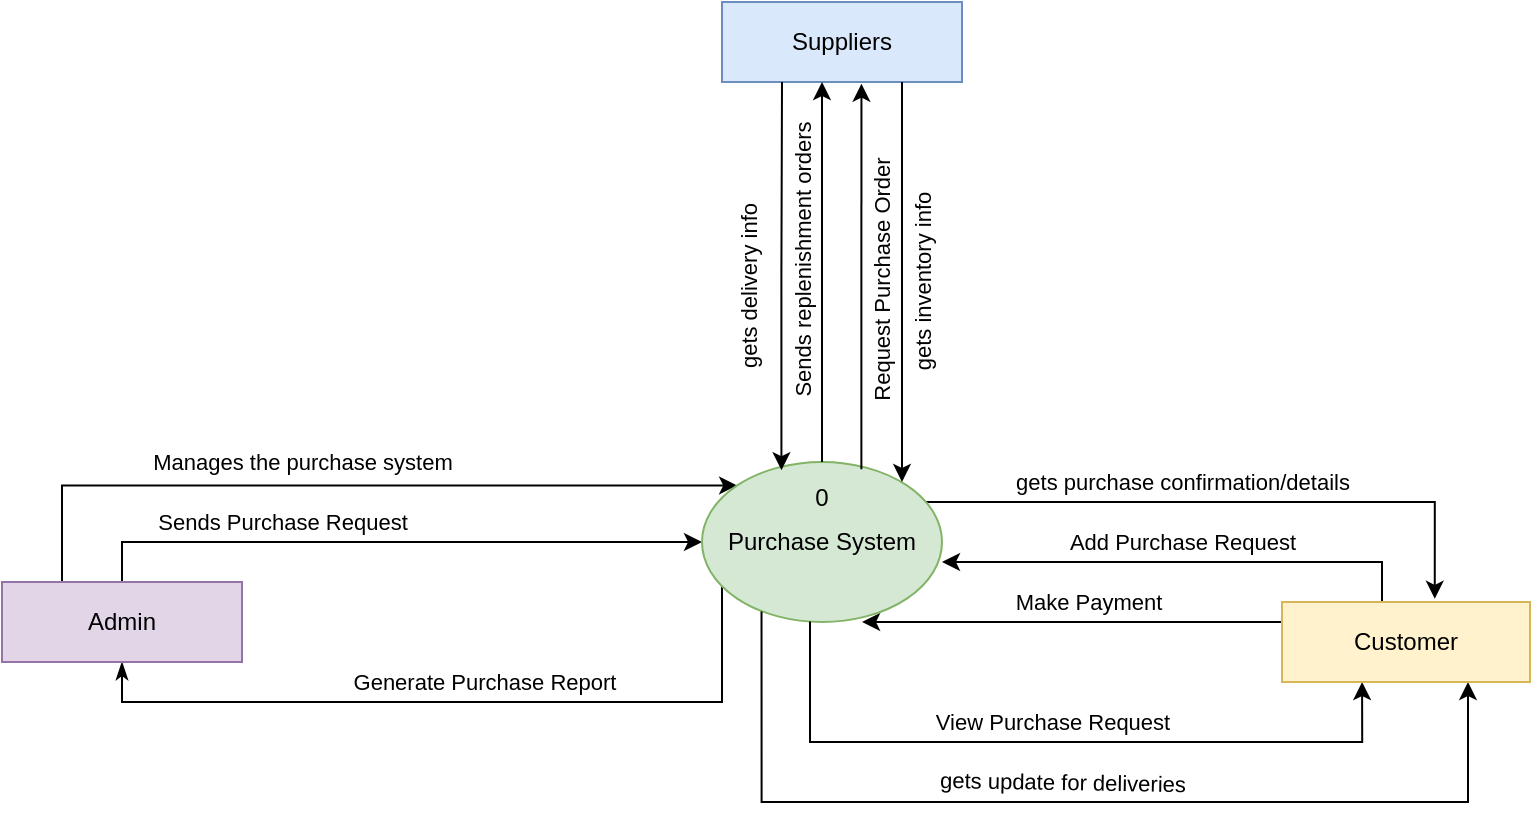 <mxfile version="26.0.4">
  <diagram name="Page-1" id="KsMS1d0f8FCQScb07xmZ">
    <mxGraphModel dx="719" dy="390" grid="1" gridSize="10" guides="1" tooltips="1" connect="1" arrows="1" fold="1" page="1" pageScale="1" pageWidth="827" pageHeight="1169" math="0" shadow="0">
      <root>
        <mxCell id="0" />
        <mxCell id="1" parent="0" />
        <mxCell id="XOZVNckXf9WFqRaCFHXm-7" style="edgeStyle=orthogonalEdgeStyle;rounded=0;orthogonalLoop=1;jettySize=auto;html=1;entryX=0;entryY=0.5;entryDx=0;entryDy=0;" parent="1" source="XOZVNckXf9WFqRaCFHXm-1" target="XOZVNckXf9WFqRaCFHXm-5" edge="1">
          <mxGeometry relative="1" as="geometry">
            <Array as="points">
              <mxPoint x="100" y="500" />
              <mxPoint x="380" y="500" />
            </Array>
          </mxGeometry>
        </mxCell>
        <mxCell id="XOZVNckXf9WFqRaCFHXm-8" value="Sends Purchase Request" style="edgeLabel;html=1;align=center;verticalAlign=middle;resizable=0;points=[];" parent="XOZVNckXf9WFqRaCFHXm-7" vertex="1" connectable="0">
          <mxGeometry x="0.075" y="-2" relative="1" as="geometry">
            <mxPoint x="-67" y="-12" as="offset" />
          </mxGeometry>
        </mxCell>
        <mxCell id="XOZVNckXf9WFqRaCFHXm-9" style="edgeStyle=orthogonalEdgeStyle;rounded=0;orthogonalLoop=1;jettySize=auto;html=1;entryX=0.5;entryY=1;entryDx=0;entryDy=0;endArrow=none;endFill=0;startArrow=classicThin;startFill=1;" parent="1" source="XOZVNckXf9WFqRaCFHXm-1" target="XOZVNckXf9WFqRaCFHXm-5" edge="1">
          <mxGeometry relative="1" as="geometry">
            <Array as="points">
              <mxPoint x="100" y="580" />
              <mxPoint x="400" y="580" />
              <mxPoint x="400" y="520" />
              <mxPoint x="450" y="520" />
            </Array>
          </mxGeometry>
        </mxCell>
        <mxCell id="XOZVNckXf9WFqRaCFHXm-10" value="Generate Purchase Report" style="edgeLabel;html=1;align=center;verticalAlign=middle;resizable=0;points=[];" parent="XOZVNckXf9WFqRaCFHXm-9" vertex="1" connectable="0">
          <mxGeometry x="-0.109" y="-2" relative="1" as="geometry">
            <mxPoint y="-12" as="offset" />
          </mxGeometry>
        </mxCell>
        <mxCell id="XOZVNckXf9WFqRaCFHXm-11" style="edgeStyle=orthogonalEdgeStyle;rounded=0;orthogonalLoop=1;jettySize=auto;html=1;exitX=0.25;exitY=0;exitDx=0;exitDy=0;entryX=0;entryY=0;entryDx=0;entryDy=0;" parent="1" source="XOZVNckXf9WFqRaCFHXm-1" target="XOZVNckXf9WFqRaCFHXm-5" edge="1">
          <mxGeometry relative="1" as="geometry" />
        </mxCell>
        <mxCell id="XOZVNckXf9WFqRaCFHXm-12" value="Manages the purchase system" style="edgeLabel;html=1;align=center;verticalAlign=middle;resizable=0;points=[];" parent="XOZVNckXf9WFqRaCFHXm-11" vertex="1" connectable="0">
          <mxGeometry x="0.155" y="5" relative="1" as="geometry">
            <mxPoint x="-55" y="-7" as="offset" />
          </mxGeometry>
        </mxCell>
        <mxCell id="XOZVNckXf9WFqRaCFHXm-1" value="Admin" style="rounded=0;whiteSpace=wrap;html=1;fillColor=#e1d5e7;strokeColor=#9673a6;" parent="1" vertex="1">
          <mxGeometry x="40" y="520" width="120" height="40" as="geometry" />
        </mxCell>
        <mxCell id="XOZVNckXf9WFqRaCFHXm-2" value="Suppliers" style="whiteSpace=wrap;html=1;fillColor=#dae8fc;strokeColor=#6c8ebf;" parent="1" vertex="1">
          <mxGeometry x="400" y="230" width="120" height="40" as="geometry" />
        </mxCell>
        <mxCell id="XOZVNckXf9WFqRaCFHXm-13" style="edgeStyle=orthogonalEdgeStyle;rounded=0;orthogonalLoop=1;jettySize=auto;html=1;entryX=0.667;entryY=1;entryDx=0;entryDy=0;entryPerimeter=0;exitX=0;exitY=0.75;exitDx=0;exitDy=0;" parent="1" source="w30WI2ZNBRm4bThxyG1q-1" target="XOZVNckXf9WFqRaCFHXm-5" edge="1">
          <mxGeometry relative="1" as="geometry">
            <mxPoint x="458" y="550" as="targetPoint" />
            <Array as="points">
              <mxPoint x="680" y="540" />
            </Array>
            <mxPoint x="470" y="730" as="sourcePoint" />
          </mxGeometry>
        </mxCell>
        <mxCell id="XOZVNckXf9WFqRaCFHXm-14" value="Make Payment" style="edgeLabel;html=1;align=center;verticalAlign=middle;resizable=0;points=[];rotation=0;" parent="XOZVNckXf9WFqRaCFHXm-13" vertex="1" connectable="0">
          <mxGeometry x="-0.066" y="-2" relative="1" as="geometry">
            <mxPoint x="-10" y="-8" as="offset" />
          </mxGeometry>
        </mxCell>
        <mxCell id="XOZVNckXf9WFqRaCFHXm-16" value="gets purchase confirmation/details" style="edgeLabel;html=1;align=center;verticalAlign=middle;resizable=0;points=[];rotation=0;" parent="XOZVNckXf9WFqRaCFHXm-13" vertex="1" connectable="0">
          <mxGeometry x="-0.066" y="-2" relative="1" as="geometry">
            <mxPoint x="37" y="-68" as="offset" />
          </mxGeometry>
        </mxCell>
        <mxCell id="XOZVNckXf9WFqRaCFHXm-21" value="gets update for deliveries" style="edgeLabel;html=1;align=center;verticalAlign=middle;resizable=0;points=[];rotation=1;" parent="XOZVNckXf9WFqRaCFHXm-13" vertex="1" connectable="0">
          <mxGeometry x="-0.066" y="-2" relative="1" as="geometry">
            <mxPoint x="-23" y="82" as="offset" />
          </mxGeometry>
        </mxCell>
        <mxCell id="XOZVNckXf9WFqRaCFHXm-15" style="edgeStyle=orthogonalEdgeStyle;rounded=0;orthogonalLoop=1;jettySize=auto;html=1;entryX=0.616;entryY=-0.04;entryDx=0;entryDy=0;entryPerimeter=0;" parent="1" source="XOZVNckXf9WFqRaCFHXm-5" target="w30WI2ZNBRm4bThxyG1q-1" edge="1">
          <mxGeometry relative="1" as="geometry">
            <Array as="points">
              <mxPoint x="756" y="480" />
            </Array>
            <mxPoint x="500" y="731" as="targetPoint" />
          </mxGeometry>
        </mxCell>
        <mxCell id="XOZVNckXf9WFqRaCFHXm-5" value="Purchase System" style="ellipse;whiteSpace=wrap;html=1;fillColor=#d5e8d4;strokeColor=#82b366;" parent="1" vertex="1">
          <mxGeometry x="390" y="460" width="120" height="80" as="geometry" />
        </mxCell>
        <mxCell id="XOZVNckXf9WFqRaCFHXm-6" value="0&lt;div&gt;&lt;br&gt;&lt;/div&gt;" style="text;html=1;align=center;verticalAlign=middle;whiteSpace=wrap;rounded=0;" parent="1" vertex="1">
          <mxGeometry x="420" y="470" width="60" height="30" as="geometry" />
        </mxCell>
        <mxCell id="XOZVNckXf9WFqRaCFHXm-19" style="edgeStyle=orthogonalEdgeStyle;rounded=0;orthogonalLoop=1;jettySize=auto;html=1;entryX=0.75;entryY=1;entryDx=0;entryDy=0;exitX=0.248;exitY=0.935;exitDx=0;exitDy=0;exitPerimeter=0;" parent="1" source="XOZVNckXf9WFqRaCFHXm-5" target="w30WI2ZNBRm4bThxyG1q-1" edge="1">
          <mxGeometry relative="1" as="geometry">
            <mxPoint x="420" y="540" as="sourcePoint" />
            <mxPoint x="420.056" y="730" as="targetPoint" />
            <Array as="points">
              <mxPoint x="420" y="630" />
              <mxPoint x="773" y="630" />
            </Array>
          </mxGeometry>
        </mxCell>
        <mxCell id="XOZVNckXf9WFqRaCFHXm-26" style="edgeStyle=orthogonalEdgeStyle;rounded=0;orthogonalLoop=1;jettySize=auto;html=1;endArrow=none;endFill=0;startArrow=classic;startFill=1;" parent="1" source="XOZVNckXf9WFqRaCFHXm-2" edge="1">
          <mxGeometry relative="1" as="geometry">
            <mxPoint x="450" y="460" as="targetPoint" />
            <Array as="points">
              <mxPoint x="450" y="460" />
            </Array>
          </mxGeometry>
        </mxCell>
        <mxCell id="Jl8fDuai5or8B1kLsFLQ-11" value="Sends replenishment orders" style="edgeLabel;html=1;align=center;verticalAlign=middle;resizable=0;points=[];rotation=-90;" parent="XOZVNckXf9WFqRaCFHXm-26" vertex="1" connectable="0">
          <mxGeometry x="-0.061" relative="1" as="geometry">
            <mxPoint x="-10" as="offset" />
          </mxGeometry>
        </mxCell>
        <mxCell id="XOZVNckXf9WFqRaCFHXm-31" style="edgeStyle=orthogonalEdgeStyle;rounded=0;orthogonalLoop=1;jettySize=auto;html=1;entryX=0.415;entryY=1.051;entryDx=0;entryDy=0;entryPerimeter=0;exitX=0.331;exitY=0.051;exitDx=0;exitDy=0;exitPerimeter=0;endArrow=none;endFill=0;startArrow=classic;startFill=1;" parent="1" source="XOZVNckXf9WFqRaCFHXm-5" edge="1">
          <mxGeometry relative="1" as="geometry">
            <mxPoint x="430.2" y="457.96" as="sourcePoint" />
            <mxPoint x="430.0" y="270.0" as="targetPoint" />
          </mxGeometry>
        </mxCell>
        <mxCell id="Jl8fDuai5or8B1kLsFLQ-13" value="gets delivery info" style="edgeLabel;html=1;align=center;verticalAlign=middle;resizable=0;points=[];rotation=-90;" parent="XOZVNckXf9WFqRaCFHXm-31" vertex="1" connectable="0">
          <mxGeometry x="-0.063" y="-1" relative="1" as="geometry">
            <mxPoint x="-17" as="offset" />
          </mxGeometry>
        </mxCell>
        <mxCell id="XOZVNckXf9WFqRaCFHXm-33" style="edgeStyle=orthogonalEdgeStyle;rounded=0;orthogonalLoop=1;jettySize=auto;html=1;entryX=0.75;entryY=1;entryDx=0;entryDy=0;startArrow=classic;startFill=1;endArrow=none;endFill=0;" parent="1" target="XOZVNckXf9WFqRaCFHXm-2" edge="1">
          <mxGeometry relative="1" as="geometry">
            <mxPoint x="490" y="470" as="sourcePoint" />
            <mxPoint x="494.0" y="281.36" as="targetPoint" />
            <Array as="points">
              <mxPoint x="490" y="370" />
              <mxPoint x="490" y="370" />
            </Array>
          </mxGeometry>
        </mxCell>
        <mxCell id="Jl8fDuai5or8B1kLsFLQ-12" value="gets inventory info" style="edgeLabel;html=1;align=center;verticalAlign=middle;resizable=0;points=[];rotation=-90;" parent="XOZVNckXf9WFqRaCFHXm-33" vertex="1" connectable="0">
          <mxGeometry x="-0.042" relative="1" as="geometry">
            <mxPoint x="10" y="-4" as="offset" />
          </mxGeometry>
        </mxCell>
        <mxCell id="Jl8fDuai5or8B1kLsFLQ-1" style="edgeStyle=orthogonalEdgeStyle;rounded=0;orthogonalLoop=1;jettySize=auto;html=1;entryX=1.013;entryY=0.595;entryDx=0;entryDy=0;entryPerimeter=0;exitX=0;exitY=0;exitDx=0;exitDy=0;" parent="1" source="w30WI2ZNBRm4bThxyG1q-1" edge="1">
          <mxGeometry relative="1" as="geometry">
            <mxPoint x="518.44" y="762.4" as="sourcePoint" />
            <mxPoint x="510.0" y="510.0" as="targetPoint" />
            <Array as="points">
              <mxPoint x="730" y="530" />
              <mxPoint x="730" y="510" />
            </Array>
          </mxGeometry>
        </mxCell>
        <mxCell id="Jl8fDuai5or8B1kLsFLQ-2" value="Add Purchase Request" style="edgeLabel;html=1;align=center;verticalAlign=middle;resizable=0;points=[];rotation=0;" parent="Jl8fDuai5or8B1kLsFLQ-1" vertex="1" connectable="0">
          <mxGeometry x="-0.252" relative="1" as="geometry">
            <mxPoint x="-62" y="-10" as="offset" />
          </mxGeometry>
        </mxCell>
        <mxCell id="Jl8fDuai5or8B1kLsFLQ-3" style="edgeStyle=orthogonalEdgeStyle;rounded=0;orthogonalLoop=1;jettySize=auto;html=1;entryX=0.323;entryY=1;entryDx=0;entryDy=0;entryPerimeter=0;" parent="1" source="XOZVNckXf9WFqRaCFHXm-5" target="w30WI2ZNBRm4bThxyG1q-1" edge="1">
          <mxGeometry relative="1" as="geometry">
            <Array as="points">
              <mxPoint x="444" y="600" />
              <mxPoint x="720" y="600" />
            </Array>
            <mxPoint x="720" y="580" as="targetPoint" />
          </mxGeometry>
        </mxCell>
        <mxCell id="Jl8fDuai5or8B1kLsFLQ-5" value="View Purchase Request" style="edgeLabel;html=1;align=center;verticalAlign=middle;resizable=0;points=[];rotation=0;" parent="Jl8fDuai5or8B1kLsFLQ-3" vertex="1" connectable="0">
          <mxGeometry x="0.055" y="-2" relative="1" as="geometry">
            <mxPoint x="-12" y="-12" as="offset" />
          </mxGeometry>
        </mxCell>
        <mxCell id="Jl8fDuai5or8B1kLsFLQ-14" style="edgeStyle=orthogonalEdgeStyle;rounded=0;orthogonalLoop=1;jettySize=auto;html=1;entryX=0.664;entryY=0.046;entryDx=0;entryDy=0;entryPerimeter=0;exitX=0.581;exitY=1.021;exitDx=0;exitDy=0;exitPerimeter=0;startArrow=classic;startFill=1;endArrow=none;endFill=0;" parent="1" source="XOZVNckXf9WFqRaCFHXm-2" target="XOZVNckXf9WFqRaCFHXm-5" edge="1">
          <mxGeometry relative="1" as="geometry">
            <mxPoint x="459.977" y="260" as="sourcePoint" />
            <mxPoint x="460.16" y="449.04" as="targetPoint" />
            <Array as="points" />
          </mxGeometry>
        </mxCell>
        <mxCell id="Jl8fDuai5or8B1kLsFLQ-15" value="Request Purchase Order" style="edgeLabel;html=1;align=center;verticalAlign=middle;resizable=0;points=[];rotation=-90;" parent="Jl8fDuai5or8B1kLsFLQ-14" vertex="1" connectable="0">
          <mxGeometry x="0.283" relative="1" as="geometry">
            <mxPoint x="10" y="-25" as="offset" />
          </mxGeometry>
        </mxCell>
        <mxCell id="w30WI2ZNBRm4bThxyG1q-1" value="Customer" style="whiteSpace=wrap;html=1;fillColor=#fff2cc;strokeColor=#d6b656;" parent="1" vertex="1">
          <mxGeometry x="680" y="530" width="124" height="40" as="geometry" />
        </mxCell>
      </root>
    </mxGraphModel>
  </diagram>
</mxfile>
